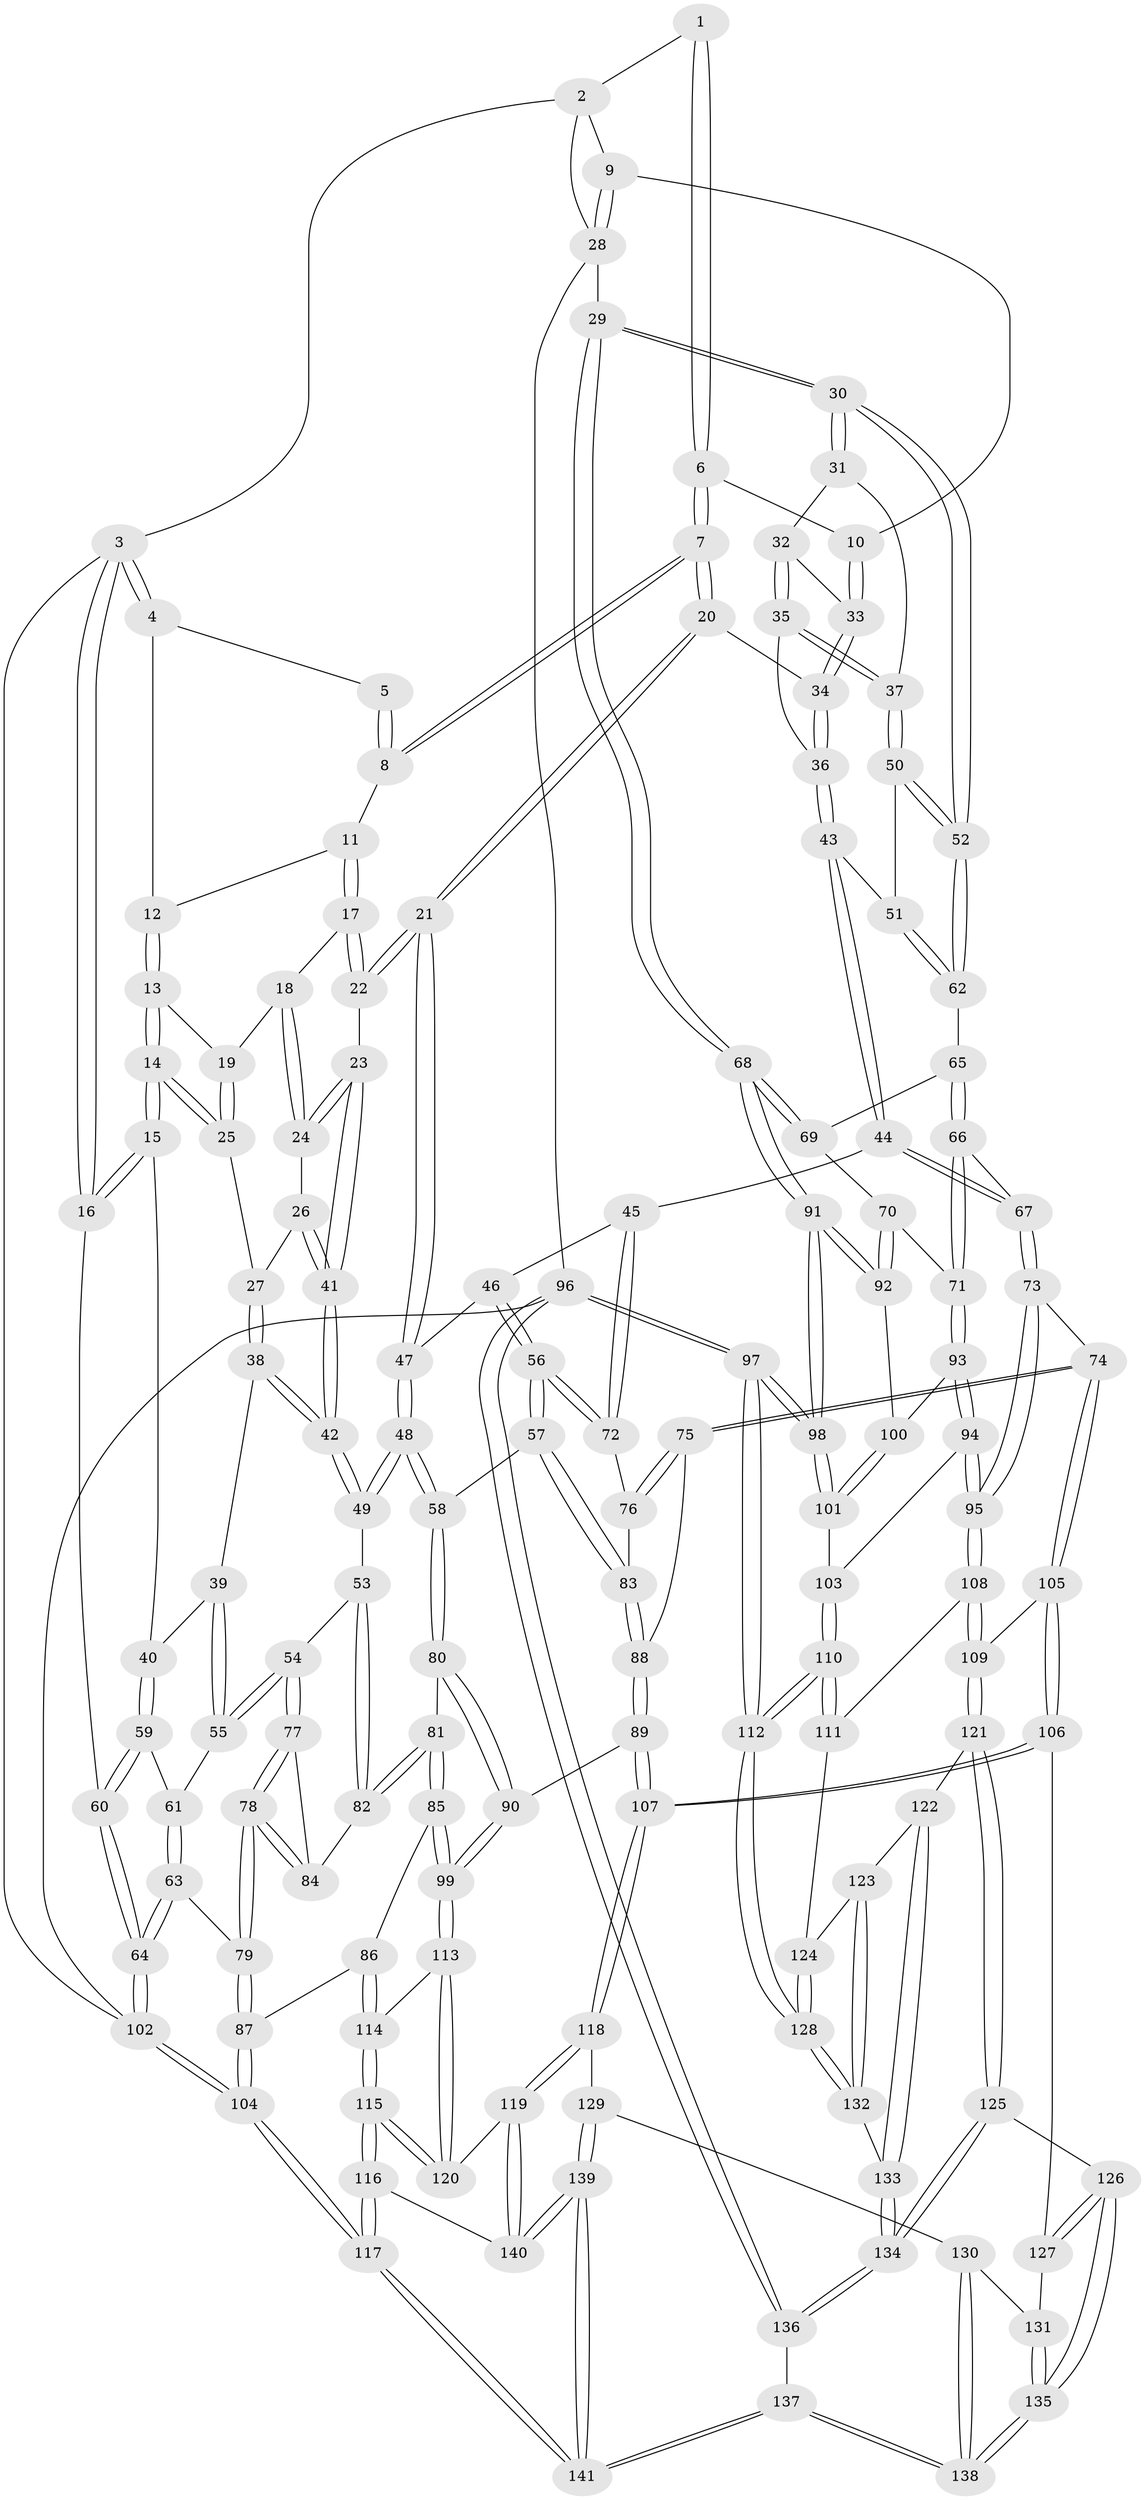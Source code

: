 // Generated by graph-tools (version 1.1) at 2025/11/02/27/25 16:11:57]
// undirected, 141 vertices, 349 edges
graph export_dot {
graph [start="1"]
  node [color=gray90,style=filled];
  1 [pos="+0.6099459600671893+0"];
  2 [pos="+0.8997782855700512+0"];
  3 [pos="+0+0"];
  4 [pos="+0+0"];
  5 [pos="+0.40972533975855074+0"];
  6 [pos="+0.6450879807112012+0.05724031387412204"];
  7 [pos="+0.6028758113575621+0.1628255936116672"];
  8 [pos="+0.3631217925160022+0.0741859674673521"];
  9 [pos="+0.9057282480904394+0.10887937611621776"];
  10 [pos="+0.878148511359476+0.1296419153336817"];
  11 [pos="+0.35397406133327736+0.09101765372792116"];
  12 [pos="+0.20050881661394643+0.06254279225483053"];
  13 [pos="+0.20580270992992125+0.11469896607167633"];
  14 [pos="+0.0906240454155823+0.2548108758009758"];
  15 [pos="+0.01695565394065708+0.28571840970609946"];
  16 [pos="+0+0.22152858640076759"];
  17 [pos="+0.3528732779316619+0.10016134647703015"];
  18 [pos="+0.2972860873373517+0.15473556411297965"];
  19 [pos="+0.27277112781580465+0.16781797674166835"];
  20 [pos="+0.601332851202825+0.16911106859197356"];
  21 [pos="+0.5552095573528743+0.24989889108189905"];
  22 [pos="+0.45195652992466795+0.252522053255165"];
  23 [pos="+0.42543296106583733+0.2636931984038739"];
  24 [pos="+0.4246598909248973+0.26358714571325725"];
  25 [pos="+0.2630278575782667+0.2501896219576177"];
  26 [pos="+0.3093725215890675+0.26244045011477896"];
  27 [pos="+0.26914930190078035+0.25581314812694367"];
  28 [pos="+1+0.04981911889175867"];
  29 [pos="+1+0.3791012283417535"];
  30 [pos="+1+0.3785128587073224"];
  31 [pos="+0.9087828944262708+0.221016578657821"];
  32 [pos="+0.8832025690083697+0.19311849662165093"];
  33 [pos="+0.8813582993084317+0.18671000626796924"];
  34 [pos="+0.7484520874983542+0.25126991449114916"];
  35 [pos="+0.8244470282798695+0.3027292768642214"];
  36 [pos="+0.7919617582455548+0.31879288068097333"];
  37 [pos="+0.9110966914772822+0.3515656289739584"];
  38 [pos="+0.2515107460718322+0.4007261424482158"];
  39 [pos="+0.15035943602792493+0.38751152254324245"];
  40 [pos="+0.0885086698849276+0.3587154333582016"];
  41 [pos="+0.3255659242865291+0.4558993047778258"];
  42 [pos="+0.3255406057705596+0.4559589143295735"];
  43 [pos="+0.7354291224285225+0.43934635591720195"];
  44 [pos="+0.7066885006755734+0.4573231897008367"];
  45 [pos="+0.7016824829005808+0.45714889022540517"];
  46 [pos="+0.6062243316582341+0.35536441494065196"];
  47 [pos="+0.57241730787835+0.3105668077229868"];
  48 [pos="+0.39553533121443724+0.5083252859319196"];
  49 [pos="+0.32924584603484314+0.4655869225249486"];
  50 [pos="+0.9308386185783217+0.38306156307920736"];
  51 [pos="+0.8672356470177839+0.429039285372225"];
  52 [pos="+1+0.3918630819255698"];
  53 [pos="+0.2246937744563072+0.5506650640873031"];
  54 [pos="+0.19349699574858048+0.5605217739735529"];
  55 [pos="+0.1829259090568535+0.5517725146230855"];
  56 [pos="+0.474031346522826+0.5449905089883023"];
  57 [pos="+0.45666253256606104+0.5538380700566674"];
  58 [pos="+0.404273385147074+0.5225833543345318"];
  59 [pos="+0.0928521632524757+0.5101164439769593"];
  60 [pos="+0+0.5087873060188802"];
  61 [pos="+0.10020155513347324+0.5243263920838768"];
  62 [pos="+0.9177111123107404+0.531649669457686"];
  63 [pos="+0.012783660559097692+0.6416377848055624"];
  64 [pos="+0+0.6300901192381431"];
  65 [pos="+0.9169317054646831+0.5339851714312555"];
  66 [pos="+0.8534960077696105+0.6064835356792898"];
  67 [pos="+0.8201458804928914+0.601838515260901"];
  68 [pos="+1+0.5749658574670159"];
  69 [pos="+0.9867700298997886+0.5810852045690585"];
  70 [pos="+0.9373088137446417+0.629271500310199"];
  71 [pos="+0.8722281217769642+0.6254052925981484"];
  72 [pos="+0.6882473095103097+0.4737613429996614"];
  73 [pos="+0.7742167311176352+0.6628508171745047"];
  74 [pos="+0.6515709572573677+0.7226130870267857"];
  75 [pos="+0.6503238885271903+0.721065145119684"];
  76 [pos="+0.6581527038738193+0.5525684617216238"];
  77 [pos="+0.17415424607745172+0.6141825024411192"];
  78 [pos="+0.14402289897572143+0.693671122277701"];
  79 [pos="+0.14148428883755187+0.6988127561008957"];
  80 [pos="+0.33512670579786263+0.6466852736555795"];
  81 [pos="+0.31480639472857425+0.6493734578619061"];
  82 [pos="+0.28412640234800074+0.6291451518565451"];
  83 [pos="+0.4950521111018516+0.6249477806173688"];
  84 [pos="+0.265828530742908+0.6364073842554758"];
  85 [pos="+0.2214875341468137+0.7429772683340375"];
  86 [pos="+0.16705586756669474+0.7391557261442633"];
  87 [pos="+0.15791379825249718+0.7359902082654325"];
  88 [pos="+0.5038052942240803+0.666644708382614"];
  89 [pos="+0.4257508970972703+0.7593293484080773"];
  90 [pos="+0.40623931859547796+0.7619383325751112"];
  91 [pos="+1+0.6285948651210009"];
  92 [pos="+1+0.6699280259464863"];
  93 [pos="+0.8997399055042637+0.7263898549255134"];
  94 [pos="+0.889749112139674+0.7670249332852143"];
  95 [pos="+0.8395493721513888+0.7876599083472308"];
  96 [pos="+1+1"];
  97 [pos="+1+1"];
  98 [pos="+1+0.8896277048497993"];
  99 [pos="+0.34445637903252396+0.807735681509913"];
  100 [pos="+0.9740283381918577+0.6998145442693767"];
  101 [pos="+0.9937421751518516+0.7648075814727855"];
  102 [pos="+0+1"];
  103 [pos="+0.8986521152278584+0.7729755475027156"];
  104 [pos="+0+1"];
  105 [pos="+0.6581190690452945+0.7731171214050776"];
  106 [pos="+0.6059064605548492+0.8128750614878284"];
  107 [pos="+0.5062118723386818+0.8412829721349574"];
  108 [pos="+0.8298391255662927+0.797455543430959"];
  109 [pos="+0.6626807681433751+0.7771949726905469"];
  110 [pos="+1+1"];
  111 [pos="+0.8286119928319648+0.8231492532313383"];
  112 [pos="+1+1"];
  113 [pos="+0.33947989469080925+0.8361446215157409"];
  114 [pos="+0.22580004000127707+0.877344813436793"];
  115 [pos="+0.1741287009914143+0.993162512267512"];
  116 [pos="+0.1632608730242257+1"];
  117 [pos="+0+1"];
  118 [pos="+0.49751830595147295+0.8986882613182802"];
  119 [pos="+0.3689317510228114+0.9165299211066011"];
  120 [pos="+0.3460864578664853+0.8739544056193067"];
  121 [pos="+0.6955060599455214+0.8651838342518974"];
  122 [pos="+0.784646637468634+0.8718888057593251"];
  123 [pos="+0.8147317398309287+0.8617584823051508"];
  124 [pos="+0.8258789923883625+0.83150723076836"];
  125 [pos="+0.6951232603880927+0.9136437219855219"];
  126 [pos="+0.6453204959612772+0.9351870568249275"];
  127 [pos="+0.6024804539526875+0.8789382220615657"];
  128 [pos="+1+1"];
  129 [pos="+0.5026344108821692+0.910727028236851"];
  130 [pos="+0.5165478357460969+0.9218570435615484"];
  131 [pos="+0.5838102068039953+0.9113405884979091"];
  132 [pos="+0.8368462037799888+0.9422723116042061"];
  133 [pos="+0.7431936887129845+0.9533568382689297"];
  134 [pos="+0.7326878395286387+0.9571348056755017"];
  135 [pos="+0.6203112670420797+0.9592583553648988"];
  136 [pos="+0.6897219932379772+1"];
  137 [pos="+0.5974367209953101+1"];
  138 [pos="+0.5857526165069521+1"];
  139 [pos="+0.40615451653709467+1"];
  140 [pos="+0.36808128589566064+0.943369137654127"];
  141 [pos="+0.4123264206820247+1"];
  1 -- 2;
  1 -- 6;
  1 -- 6;
  2 -- 3;
  2 -- 9;
  2 -- 28;
  3 -- 4;
  3 -- 4;
  3 -- 16;
  3 -- 16;
  3 -- 102;
  4 -- 5;
  4 -- 12;
  5 -- 8;
  5 -- 8;
  6 -- 7;
  6 -- 7;
  6 -- 10;
  7 -- 8;
  7 -- 8;
  7 -- 20;
  7 -- 20;
  8 -- 11;
  9 -- 10;
  9 -- 28;
  9 -- 28;
  10 -- 33;
  10 -- 33;
  11 -- 12;
  11 -- 17;
  11 -- 17;
  12 -- 13;
  12 -- 13;
  13 -- 14;
  13 -- 14;
  13 -- 19;
  14 -- 15;
  14 -- 15;
  14 -- 25;
  14 -- 25;
  15 -- 16;
  15 -- 16;
  15 -- 40;
  16 -- 60;
  17 -- 18;
  17 -- 22;
  17 -- 22;
  18 -- 19;
  18 -- 24;
  18 -- 24;
  19 -- 25;
  19 -- 25;
  20 -- 21;
  20 -- 21;
  20 -- 34;
  21 -- 22;
  21 -- 22;
  21 -- 47;
  21 -- 47;
  22 -- 23;
  23 -- 24;
  23 -- 24;
  23 -- 41;
  23 -- 41;
  24 -- 26;
  25 -- 27;
  26 -- 27;
  26 -- 41;
  26 -- 41;
  27 -- 38;
  27 -- 38;
  28 -- 29;
  28 -- 96;
  29 -- 30;
  29 -- 30;
  29 -- 68;
  29 -- 68;
  30 -- 31;
  30 -- 31;
  30 -- 52;
  30 -- 52;
  31 -- 32;
  31 -- 37;
  32 -- 33;
  32 -- 35;
  32 -- 35;
  33 -- 34;
  33 -- 34;
  34 -- 36;
  34 -- 36;
  35 -- 36;
  35 -- 37;
  35 -- 37;
  36 -- 43;
  36 -- 43;
  37 -- 50;
  37 -- 50;
  38 -- 39;
  38 -- 42;
  38 -- 42;
  39 -- 40;
  39 -- 55;
  39 -- 55;
  40 -- 59;
  40 -- 59;
  41 -- 42;
  41 -- 42;
  42 -- 49;
  42 -- 49;
  43 -- 44;
  43 -- 44;
  43 -- 51;
  44 -- 45;
  44 -- 67;
  44 -- 67;
  45 -- 46;
  45 -- 72;
  45 -- 72;
  46 -- 47;
  46 -- 56;
  46 -- 56;
  47 -- 48;
  47 -- 48;
  48 -- 49;
  48 -- 49;
  48 -- 58;
  48 -- 58;
  49 -- 53;
  50 -- 51;
  50 -- 52;
  50 -- 52;
  51 -- 62;
  51 -- 62;
  52 -- 62;
  52 -- 62;
  53 -- 54;
  53 -- 82;
  53 -- 82;
  54 -- 55;
  54 -- 55;
  54 -- 77;
  54 -- 77;
  55 -- 61;
  56 -- 57;
  56 -- 57;
  56 -- 72;
  56 -- 72;
  57 -- 58;
  57 -- 83;
  57 -- 83;
  58 -- 80;
  58 -- 80;
  59 -- 60;
  59 -- 60;
  59 -- 61;
  60 -- 64;
  60 -- 64;
  61 -- 63;
  61 -- 63;
  62 -- 65;
  63 -- 64;
  63 -- 64;
  63 -- 79;
  64 -- 102;
  64 -- 102;
  65 -- 66;
  65 -- 66;
  65 -- 69;
  66 -- 67;
  66 -- 71;
  66 -- 71;
  67 -- 73;
  67 -- 73;
  68 -- 69;
  68 -- 69;
  68 -- 91;
  68 -- 91;
  69 -- 70;
  70 -- 71;
  70 -- 92;
  70 -- 92;
  71 -- 93;
  71 -- 93;
  72 -- 76;
  73 -- 74;
  73 -- 95;
  73 -- 95;
  74 -- 75;
  74 -- 75;
  74 -- 105;
  74 -- 105;
  75 -- 76;
  75 -- 76;
  75 -- 88;
  76 -- 83;
  77 -- 78;
  77 -- 78;
  77 -- 84;
  78 -- 79;
  78 -- 79;
  78 -- 84;
  78 -- 84;
  79 -- 87;
  79 -- 87;
  80 -- 81;
  80 -- 90;
  80 -- 90;
  81 -- 82;
  81 -- 82;
  81 -- 85;
  81 -- 85;
  82 -- 84;
  83 -- 88;
  83 -- 88;
  85 -- 86;
  85 -- 99;
  85 -- 99;
  86 -- 87;
  86 -- 114;
  86 -- 114;
  87 -- 104;
  87 -- 104;
  88 -- 89;
  88 -- 89;
  89 -- 90;
  89 -- 107;
  89 -- 107;
  90 -- 99;
  90 -- 99;
  91 -- 92;
  91 -- 92;
  91 -- 98;
  91 -- 98;
  92 -- 100;
  93 -- 94;
  93 -- 94;
  93 -- 100;
  94 -- 95;
  94 -- 95;
  94 -- 103;
  95 -- 108;
  95 -- 108;
  96 -- 97;
  96 -- 97;
  96 -- 136;
  96 -- 136;
  96 -- 102;
  97 -- 98;
  97 -- 98;
  97 -- 112;
  97 -- 112;
  98 -- 101;
  98 -- 101;
  99 -- 113;
  99 -- 113;
  100 -- 101;
  100 -- 101;
  101 -- 103;
  102 -- 104;
  102 -- 104;
  103 -- 110;
  103 -- 110;
  104 -- 117;
  104 -- 117;
  105 -- 106;
  105 -- 106;
  105 -- 109;
  106 -- 107;
  106 -- 107;
  106 -- 127;
  107 -- 118;
  107 -- 118;
  108 -- 109;
  108 -- 109;
  108 -- 111;
  109 -- 121;
  109 -- 121;
  110 -- 111;
  110 -- 111;
  110 -- 112;
  110 -- 112;
  111 -- 124;
  112 -- 128;
  112 -- 128;
  113 -- 114;
  113 -- 120;
  113 -- 120;
  114 -- 115;
  114 -- 115;
  115 -- 116;
  115 -- 116;
  115 -- 120;
  115 -- 120;
  116 -- 117;
  116 -- 117;
  116 -- 140;
  117 -- 141;
  117 -- 141;
  118 -- 119;
  118 -- 119;
  118 -- 129;
  119 -- 120;
  119 -- 140;
  119 -- 140;
  121 -- 122;
  121 -- 125;
  121 -- 125;
  122 -- 123;
  122 -- 133;
  122 -- 133;
  123 -- 124;
  123 -- 132;
  123 -- 132;
  124 -- 128;
  124 -- 128;
  125 -- 126;
  125 -- 134;
  125 -- 134;
  126 -- 127;
  126 -- 127;
  126 -- 135;
  126 -- 135;
  127 -- 131;
  128 -- 132;
  128 -- 132;
  129 -- 130;
  129 -- 139;
  129 -- 139;
  130 -- 131;
  130 -- 138;
  130 -- 138;
  131 -- 135;
  131 -- 135;
  132 -- 133;
  133 -- 134;
  133 -- 134;
  134 -- 136;
  134 -- 136;
  135 -- 138;
  135 -- 138;
  136 -- 137;
  137 -- 138;
  137 -- 138;
  137 -- 141;
  137 -- 141;
  139 -- 140;
  139 -- 140;
  139 -- 141;
  139 -- 141;
}
